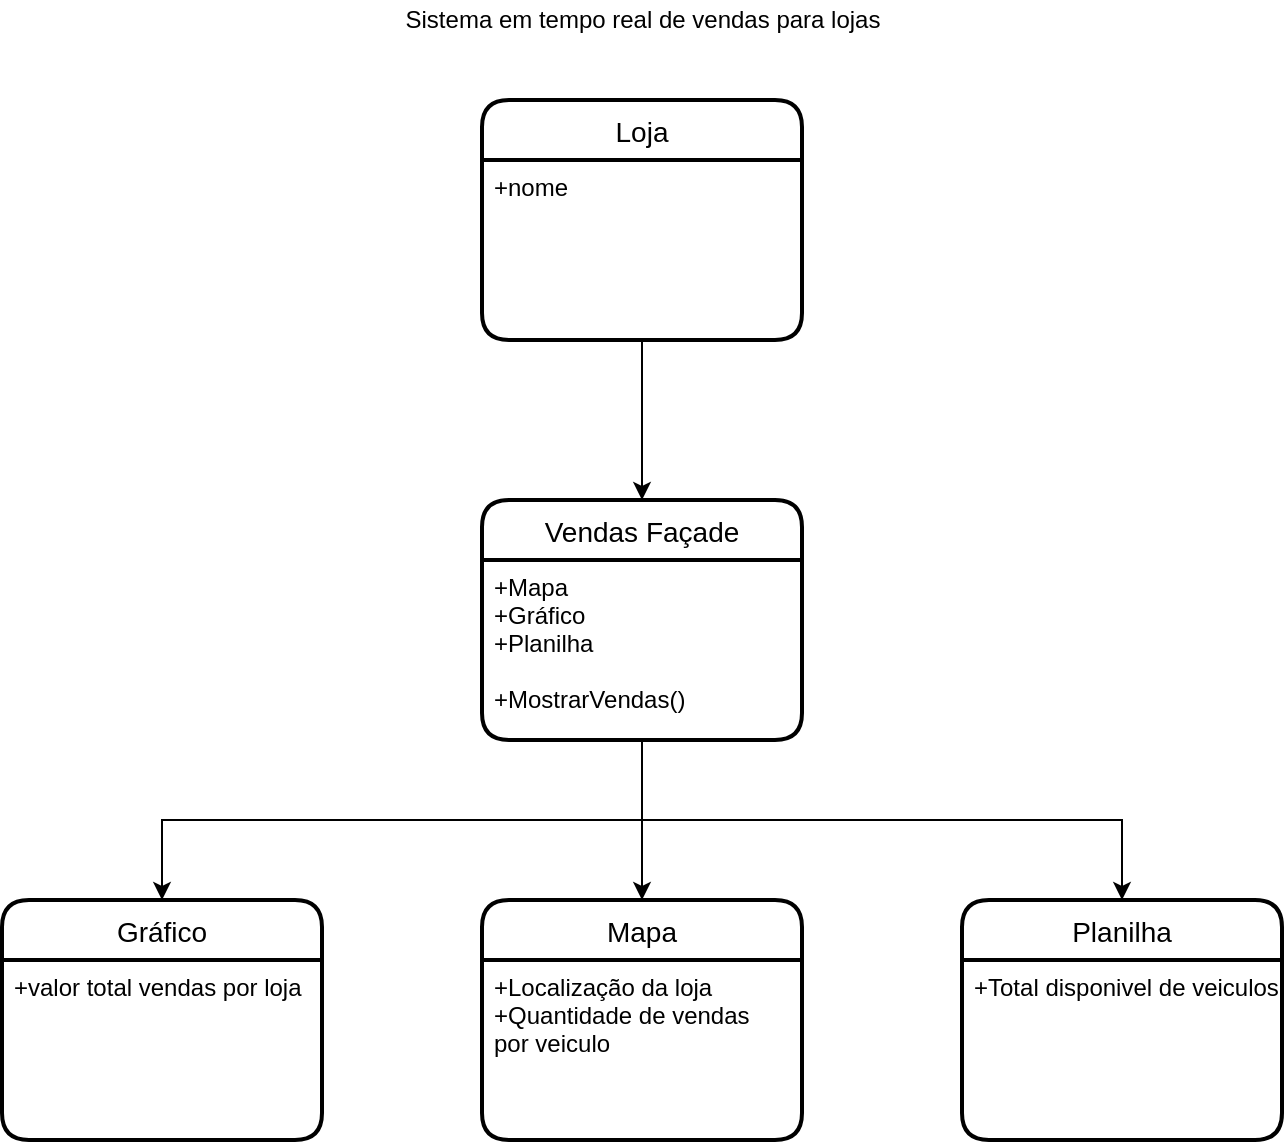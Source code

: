 <mxfile version="14.4.9" type="github">
  <diagram id="IGX6_VvE0Hk0f3OhreeT" name="Page-1">
    <mxGraphModel dx="1422" dy="705" grid="1" gridSize="10" guides="1" tooltips="1" connect="1" arrows="1" fold="1" page="1" pageScale="1" pageWidth="827" pageHeight="1169" math="0" shadow="0">
      <root>
        <mxCell id="0" />
        <mxCell id="1" parent="0" />
        <mxCell id="susBTJP7pNWJsK42ECex-19" value="" style="edgeStyle=orthogonalEdgeStyle;rounded=0;orthogonalLoop=1;jettySize=auto;html=1;" edge="1" parent="1" source="susBTJP7pNWJsK42ECex-15" target="susBTJP7pNWJsK42ECex-17">
          <mxGeometry relative="1" as="geometry" />
        </mxCell>
        <mxCell id="susBTJP7pNWJsK42ECex-15" value="Loja" style="swimlane;childLayout=stackLayout;horizontal=1;startSize=30;horizontalStack=0;rounded=1;fontSize=14;fontStyle=0;strokeWidth=2;resizeParent=0;resizeLast=1;shadow=0;dashed=0;align=center;" vertex="1" parent="1">
          <mxGeometry x="350" y="80" width="160" height="120" as="geometry" />
        </mxCell>
        <mxCell id="susBTJP7pNWJsK42ECex-16" value="+nome&#xa;" style="align=left;strokeColor=none;fillColor=none;spacingLeft=4;fontSize=12;verticalAlign=top;resizable=0;rotatable=0;part=1;" vertex="1" parent="susBTJP7pNWJsK42ECex-15">
          <mxGeometry y="30" width="160" height="90" as="geometry" />
        </mxCell>
        <mxCell id="susBTJP7pNWJsK42ECex-24" value="" style="edgeStyle=orthogonalEdgeStyle;rounded=0;orthogonalLoop=1;jettySize=auto;html=1;" edge="1" parent="1" source="susBTJP7pNWJsK42ECex-17" target="susBTJP7pNWJsK42ECex-22">
          <mxGeometry relative="1" as="geometry" />
        </mxCell>
        <mxCell id="susBTJP7pNWJsK42ECex-17" value="Vendas Façade" style="swimlane;childLayout=stackLayout;horizontal=1;startSize=30;horizontalStack=0;rounded=1;fontSize=14;fontStyle=0;strokeWidth=2;resizeParent=0;resizeLast=1;shadow=0;dashed=0;align=center;" vertex="1" parent="1">
          <mxGeometry x="350" y="280" width="160" height="120" as="geometry" />
        </mxCell>
        <mxCell id="susBTJP7pNWJsK42ECex-18" value="+Mapa&#xa;+Gráfico&#xa;+Planilha&#xa;&#xa;+MostrarVendas()" style="align=left;strokeColor=none;fillColor=none;spacingLeft=4;fontSize=12;verticalAlign=top;resizable=0;rotatable=0;part=1;" vertex="1" parent="susBTJP7pNWJsK42ECex-17">
          <mxGeometry y="30" width="160" height="90" as="geometry" />
        </mxCell>
        <mxCell id="susBTJP7pNWJsK42ECex-29" value="" style="edgeStyle=orthogonalEdgeStyle;rounded=0;orthogonalLoop=1;jettySize=auto;html=1;exitX=0.5;exitY=1;exitDx=0;exitDy=0;" edge="1" parent="1" source="susBTJP7pNWJsK42ECex-18" target="susBTJP7pNWJsK42ECex-27">
          <mxGeometry relative="1" as="geometry" />
        </mxCell>
        <mxCell id="susBTJP7pNWJsK42ECex-32" value="" style="edgeStyle=orthogonalEdgeStyle;rounded=0;orthogonalLoop=1;jettySize=auto;html=1;exitX=0.5;exitY=1;exitDx=0;exitDy=0;" edge="1" parent="1" source="susBTJP7pNWJsK42ECex-18" target="susBTJP7pNWJsK42ECex-30">
          <mxGeometry relative="1" as="geometry">
            <mxPoint x="440" y="430" as="sourcePoint" />
          </mxGeometry>
        </mxCell>
        <mxCell id="susBTJP7pNWJsK42ECex-22" value="Mapa" style="swimlane;childLayout=stackLayout;horizontal=1;startSize=30;horizontalStack=0;rounded=1;fontSize=14;fontStyle=0;strokeWidth=2;resizeParent=0;resizeLast=1;shadow=0;dashed=0;align=center;" vertex="1" parent="1">
          <mxGeometry x="350" y="480" width="160" height="120" as="geometry" />
        </mxCell>
        <mxCell id="susBTJP7pNWJsK42ECex-23" value="+Localização da loja&#xa;+Quantidade de vendas &#xa;por veiculo" style="align=left;strokeColor=none;fillColor=none;spacingLeft=4;fontSize=12;verticalAlign=top;resizable=0;rotatable=0;part=1;" vertex="1" parent="susBTJP7pNWJsK42ECex-22">
          <mxGeometry y="30" width="160" height="90" as="geometry" />
        </mxCell>
        <mxCell id="susBTJP7pNWJsK42ECex-27" value="Gráfico" style="swimlane;childLayout=stackLayout;horizontal=1;startSize=30;horizontalStack=0;rounded=1;fontSize=14;fontStyle=0;strokeWidth=2;resizeParent=0;resizeLast=1;shadow=0;dashed=0;align=center;" vertex="1" parent="1">
          <mxGeometry x="110" y="480" width="160" height="120" as="geometry" />
        </mxCell>
        <mxCell id="susBTJP7pNWJsK42ECex-28" value="+valor total vendas por loja" style="align=left;strokeColor=none;fillColor=none;spacingLeft=4;fontSize=12;verticalAlign=top;resizable=0;rotatable=0;part=1;" vertex="1" parent="susBTJP7pNWJsK42ECex-27">
          <mxGeometry y="30" width="160" height="90" as="geometry" />
        </mxCell>
        <mxCell id="susBTJP7pNWJsK42ECex-30" value="Planilha" style="swimlane;childLayout=stackLayout;horizontal=1;startSize=30;horizontalStack=0;rounded=1;fontSize=14;fontStyle=0;strokeWidth=2;resizeParent=0;resizeLast=1;shadow=0;dashed=0;align=center;" vertex="1" parent="1">
          <mxGeometry x="590" y="480" width="160" height="120" as="geometry" />
        </mxCell>
        <mxCell id="susBTJP7pNWJsK42ECex-31" value="+Total disponivel de veiculos" style="align=left;strokeColor=none;fillColor=none;spacingLeft=4;fontSize=12;verticalAlign=top;resizable=0;rotatable=0;part=1;" vertex="1" parent="susBTJP7pNWJsK42ECex-30">
          <mxGeometry y="30" width="160" height="90" as="geometry" />
        </mxCell>
        <mxCell id="susBTJP7pNWJsK42ECex-33" value="Sistema em tempo real de vendas para lojas" style="text;html=1;align=center;verticalAlign=middle;resizable=0;points=[];autosize=1;" vertex="1" parent="1">
          <mxGeometry x="305" y="30" width="250" height="20" as="geometry" />
        </mxCell>
      </root>
    </mxGraphModel>
  </diagram>
</mxfile>
